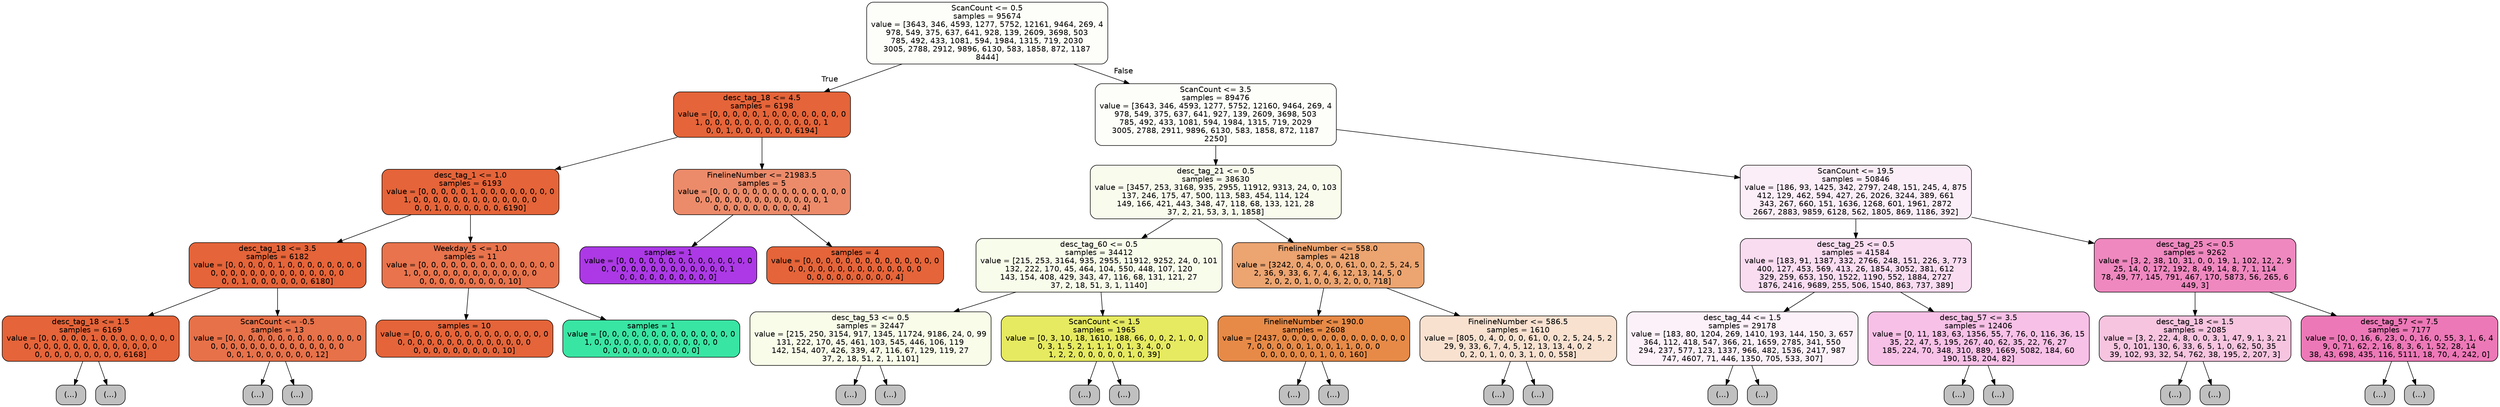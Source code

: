 digraph Tree {
node [shape=box, style="filled, rounded", color="black", fontname=helvetica] ;
edge [fontname=helvetica] ;
0 [label="ScanCount <= 0.5\nsamples = 95674\nvalue = [3643, 346, 4593, 1277, 5752, 12161, 9464, 269, 4\n978, 549, 375, 637, 641, 928, 139, 2609, 3698, 503\n785, 492, 433, 1081, 594, 1984, 1315, 719, 2030\n3005, 2788, 2912, 9896, 6130, 583, 1858, 872, 1187\n8444]", fillcolor="#c3e53907"] ;
1 [label="desc_tag_18 <= 4.5\nsamples = 6198\nvalue = [0, 0, 0, 0, 0, 1, 0, 0, 0, 0, 0, 0, 0, 0\n1, 0, 0, 0, 0, 0, 0, 0, 0, 0, 0, 0, 0, 1\n0, 0, 1, 0, 0, 0, 0, 0, 0, 6194]", fillcolor="#e56439ff"] ;
0 -> 1 [labeldistance=2.5, labelangle=45, headlabel="True"] ;
2 [label="desc_tag_1 <= 1.0\nsamples = 6193\nvalue = [0, 0, 0, 0, 0, 1, 0, 0, 0, 0, 0, 0, 0, 0\n1, 0, 0, 0, 0, 0, 0, 0, 0, 0, 0, 0, 0, 0\n0, 0, 1, 0, 0, 0, 0, 0, 0, 6190]", fillcolor="#e56439ff"] ;
1 -> 2 ;
3 [label="desc_tag_18 <= 3.5\nsamples = 6182\nvalue = [0, 0, 0, 0, 0, 1, 0, 0, 0, 0, 0, 0, 0, 0\n0, 0, 0, 0, 0, 0, 0, 0, 0, 0, 0, 0, 0, 0\n0, 0, 1, 0, 0, 0, 0, 0, 0, 6180]", fillcolor="#e56439ff"] ;
2 -> 3 ;
4 [label="desc_tag_18 <= 1.5\nsamples = 6169\nvalue = [0, 0, 0, 0, 0, 1, 0, 0, 0, 0, 0, 0, 0, 0\n0, 0, 0, 0, 0, 0, 0, 0, 0, 0, 0, 0, 0, 0\n0, 0, 0, 0, 0, 0, 0, 0, 0, 6168]", fillcolor="#e56439ff"] ;
3 -> 4 ;
5 [label="(...)", fillcolor="#C0C0C0"] ;
4 -> 5 ;
6 [label="(...)", fillcolor="#C0C0C0"] ;
4 -> 6 ;
13 [label="ScanCount <= -0.5\nsamples = 13\nvalue = [0, 0, 0, 0, 0, 0, 0, 0, 0, 0, 0, 0, 0, 0\n0, 0, 0, 0, 0, 0, 0, 0, 0, 0, 0, 0, 0, 0\n0, 0, 1, 0, 0, 0, 0, 0, 0, 12]", fillcolor="#e56439ea"] ;
3 -> 13 ;
14 [label="(...)", fillcolor="#C0C0C0"] ;
13 -> 14 ;
17 [label="(...)", fillcolor="#C0C0C0"] ;
13 -> 17 ;
18 [label="Weekday_5 <= 1.0\nsamples = 11\nvalue = [0, 0, 0, 0, 0, 0, 0, 0, 0, 0, 0, 0, 0, 0\n1, 0, 0, 0, 0, 0, 0, 0, 0, 0, 0, 0, 0, 0\n0, 0, 0, 0, 0, 0, 0, 0, 0, 10]", fillcolor="#e56439e6"] ;
2 -> 18 ;
19 [label="samples = 10\nvalue = [0, 0, 0, 0, 0, 0, 0, 0, 0, 0, 0, 0, 0, 0\n0, 0, 0, 0, 0, 0, 0, 0, 0, 0, 0, 0, 0, 0\n0, 0, 0, 0, 0, 0, 0, 0, 0, 10]", fillcolor="#e56439ff"] ;
18 -> 19 ;
20 [label="samples = 1\nvalue = [0, 0, 0, 0, 0, 0, 0, 0, 0, 0, 0, 0, 0, 0\n1, 0, 0, 0, 0, 0, 0, 0, 0, 0, 0, 0, 0, 0\n0, 0, 0, 0, 0, 0, 0, 0, 0, 0]", fillcolor="#39e5a3ff"] ;
18 -> 20 ;
21 [label="FinelineNumber <= 21983.5\nsamples = 5\nvalue = [0, 0, 0, 0, 0, 0, 0, 0, 0, 0, 0, 0, 0, 0\n0, 0, 0, 0, 0, 0, 0, 0, 0, 0, 0, 0, 0, 1\n0, 0, 0, 0, 0, 0, 0, 0, 0, 4]", fillcolor="#e56439bf"] ;
1 -> 21 ;
22 [label="samples = 1\nvalue = [0, 0, 0, 0, 0, 0, 0, 0, 0, 0, 0, 0, 0, 0\n0, 0, 0, 0, 0, 0, 0, 0, 0, 0, 0, 0, 0, 1\n0, 0, 0, 0, 0, 0, 0, 0, 0, 0]", fillcolor="#ac39e5ff"] ;
21 -> 22 ;
23 [label="samples = 4\nvalue = [0, 0, 0, 0, 0, 0, 0, 0, 0, 0, 0, 0, 0, 0\n0, 0, 0, 0, 0, 0, 0, 0, 0, 0, 0, 0, 0, 0\n0, 0, 0, 0, 0, 0, 0, 0, 0, 4]", fillcolor="#e56439ff"] ;
21 -> 23 ;
24 [label="ScanCount <= 3.5\nsamples = 89476\nvalue = [3643, 346, 4593, 1277, 5752, 12160, 9464, 269, 4\n978, 549, 375, 637, 641, 927, 139, 2609, 3698, 503\n785, 492, 433, 1081, 594, 1984, 1315, 719, 2029\n3005, 2788, 2911, 9896, 6130, 583, 1858, 872, 1187\n2250]", fillcolor="#c3e53907"] ;
0 -> 24 [labeldistance=2.5, labelangle=-45, headlabel="False"] ;
25 [label="desc_tag_21 <= 0.5\nsamples = 38630\nvalue = [3457, 253, 3168, 935, 2955, 11912, 9313, 24, 0, 103\n137, 246, 175, 47, 500, 113, 583, 454, 114, 124\n149, 166, 421, 443, 348, 47, 118, 68, 133, 121, 28\n37, 2, 21, 53, 3, 1, 1858]", fillcolor="#c3e53917"] ;
24 -> 25 ;
26 [label="desc_tag_60 <= 0.5\nsamples = 34412\nvalue = [215, 253, 3164, 935, 2955, 11912, 9252, 24, 0, 101\n132, 222, 170, 45, 464, 104, 550, 448, 107, 120\n143, 154, 408, 429, 343, 47, 116, 68, 131, 121, 27\n37, 2, 18, 51, 3, 1, 1140]", fillcolor="#c3e5391b"] ;
25 -> 26 ;
27 [label="desc_tag_53 <= 0.5\nsamples = 32447\nvalue = [215, 250, 3154, 917, 1345, 11724, 9186, 24, 0, 99\n131, 222, 170, 45, 461, 103, 545, 446, 106, 119\n142, 154, 407, 426, 339, 47, 116, 67, 129, 119, 27\n37, 2, 18, 51, 2, 1, 1101]", fillcolor="#c3e5391c"] ;
26 -> 27 ;
28 [label="(...)", fillcolor="#C0C0C0"] ;
27 -> 28 ;
43 [label="(...)", fillcolor="#C0C0C0"] ;
27 -> 43 ;
52 [label="ScanCount <= 1.5\nsamples = 1965\nvalue = [0, 3, 10, 18, 1610, 188, 66, 0, 0, 2, 1, 0, 0\n0, 3, 1, 5, 2, 1, 1, 1, 0, 1, 3, 4, 0, 0\n1, 2, 2, 0, 0, 0, 0, 0, 1, 0, 39]", fillcolor="#dfe539cc"] ;
26 -> 52 ;
53 [label="(...)", fillcolor="#C0C0C0"] ;
52 -> 53 ;
68 [label="(...)", fillcolor="#C0C0C0"] ;
52 -> 68 ;
83 [label="FinelineNumber <= 558.0\nsamples = 4218\nvalue = [3242, 0, 4, 0, 0, 0, 61, 0, 0, 2, 5, 24, 5\n2, 36, 9, 33, 6, 7, 4, 6, 12, 13, 14, 5, 0\n2, 0, 2, 0, 1, 0, 0, 3, 2, 0, 0, 718]", fillcolor="#e58139b8"] ;
25 -> 83 ;
84 [label="FinelineNumber <= 190.0\nsamples = 2608\nvalue = [2437, 0, 0, 0, 0, 0, 0, 0, 0, 0, 0, 0, 0, 0\n7, 0, 0, 0, 0, 0, 1, 0, 0, 1, 1, 0, 0, 0\n0, 0, 0, 0, 0, 0, 1, 0, 0, 160]", fillcolor="#e58139ed"] ;
83 -> 84 ;
85 [label="(...)", fillcolor="#C0C0C0"] ;
84 -> 85 ;
98 [label="(...)", fillcolor="#C0C0C0"] ;
84 -> 98 ;
107 [label="FinelineNumber <= 586.5\nsamples = 1610\nvalue = [805, 0, 4, 0, 0, 0, 61, 0, 0, 2, 5, 24, 5, 2\n29, 9, 33, 6, 7, 4, 5, 12, 13, 13, 4, 0, 2\n0, 2, 0, 1, 0, 0, 3, 1, 0, 0, 558]", fillcolor="#e581393c"] ;
83 -> 107 ;
108 [label="(...)", fillcolor="#C0C0C0"] ;
107 -> 108 ;
109 [label="(...)", fillcolor="#C0C0C0"] ;
107 -> 109 ;
124 [label="ScanCount <= 19.5\nsamples = 50846\nvalue = [186, 93, 1425, 342, 2797, 248, 151, 245, 4, 875\n412, 129, 462, 594, 427, 26, 2026, 3244, 389, 661\n343, 267, 660, 151, 1636, 1268, 601, 1961, 2872\n2667, 2883, 9859, 6128, 562, 1805, 869, 1186, 392]", fillcolor="#e539b115"] ;
24 -> 124 ;
125 [label="desc_tag_25 <= 0.5\nsamples = 41584\nvalue = [183, 91, 1387, 332, 2766, 248, 151, 226, 3, 773\n400, 127, 453, 569, 413, 26, 1854, 3052, 381, 612\n329, 259, 653, 150, 1522, 1190, 552, 1884, 2727\n1876, 2416, 9689, 255, 506, 1540, 863, 737, 389]", fillcolor="#e539b12c"] ;
124 -> 125 ;
126 [label="desc_tag_44 <= 1.5\nsamples = 29178\nvalue = [183, 80, 1204, 269, 1410, 193, 144, 150, 3, 657\n364, 112, 418, 547, 366, 21, 1659, 2785, 341, 550\n294, 237, 577, 123, 1337, 966, 482, 1536, 2417, 987\n747, 4607, 71, 446, 1350, 705, 533, 307]", fillcolor="#e539b112"] ;
125 -> 126 ;
127 [label="(...)", fillcolor="#C0C0C0"] ;
126 -> 127 ;
142 [label="(...)", fillcolor="#C0C0C0"] ;
126 -> 142 ;
157 [label="desc_tag_57 <= 3.5\nsamples = 12406\nvalue = [0, 11, 183, 63, 1356, 55, 7, 76, 0, 116, 36, 15\n35, 22, 47, 5, 195, 267, 40, 62, 35, 22, 76, 27\n185, 224, 70, 348, 310, 889, 1669, 5082, 184, 60\n190, 158, 204, 82]", fillcolor="#e539b151"] ;
125 -> 157 ;
158 [label="(...)", fillcolor="#C0C0C0"] ;
157 -> 158 ;
173 [label="(...)", fillcolor="#C0C0C0"] ;
157 -> 173 ;
188 [label="desc_tag_25 <= 0.5\nsamples = 9262\nvalue = [3, 2, 38, 10, 31, 0, 0, 19, 1, 102, 12, 2, 9\n25, 14, 0, 172, 192, 8, 49, 14, 8, 7, 1, 114\n78, 49, 77, 145, 791, 467, 170, 5873, 56, 265, 6\n449, 3]", fillcolor="#e5399599"] ;
124 -> 188 ;
189 [label="desc_tag_18 <= 1.5\nsamples = 2085\nvalue = [3, 2, 22, 4, 8, 0, 0, 3, 1, 47, 9, 1, 3, 21\n5, 0, 101, 130, 6, 33, 6, 5, 1, 0, 62, 50, 35\n39, 102, 93, 32, 54, 762, 38, 195, 2, 207, 3]", fillcolor="#e539954b"] ;
188 -> 189 ;
190 [label="(...)", fillcolor="#C0C0C0"] ;
189 -> 190 ;
203 [label="(...)", fillcolor="#C0C0C0"] ;
189 -> 203 ;
218 [label="desc_tag_57 <= 7.5\nsamples = 7177\nvalue = [0, 0, 16, 6, 23, 0, 0, 16, 0, 55, 3, 1, 6, 4\n9, 0, 71, 62, 2, 16, 8, 3, 6, 1, 52, 28, 14\n38, 43, 698, 435, 116, 5111, 18, 70, 4, 242, 0]", fillcolor="#e53995ae"] ;
188 -> 218 ;
219 [label="(...)", fillcolor="#C0C0C0"] ;
218 -> 219 ;
234 [label="(...)", fillcolor="#C0C0C0"] ;
218 -> 234 ;
}